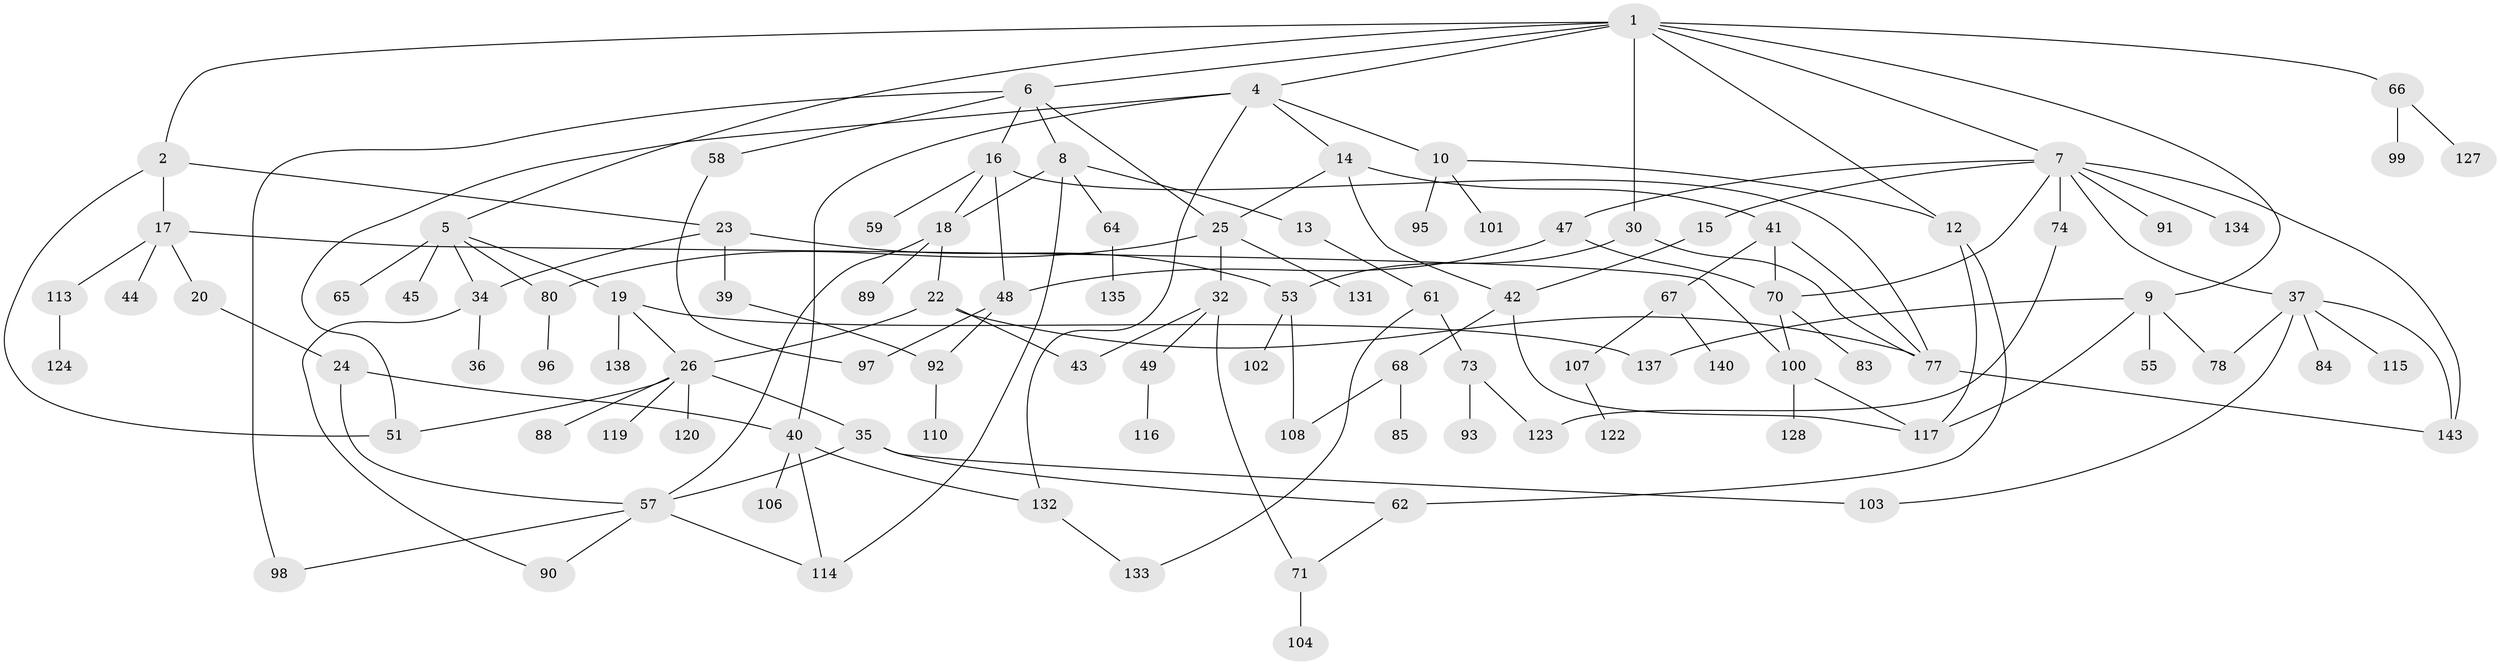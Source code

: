 // Generated by graph-tools (version 1.1) at 2025/23/03/03/25 07:23:30]
// undirected, 103 vertices, 143 edges
graph export_dot {
graph [start="1"]
  node [color=gray90,style=filled];
  1 [super="+3"];
  2 [super="+112"];
  4 [super="+63"];
  5 [super="+72"];
  6 [super="+109"];
  7 [super="+31"];
  8 [super="+27"];
  9 [super="+82"];
  10 [super="+11"];
  12 [super="+111"];
  13;
  14 [super="+125"];
  15;
  16 [super="+129"];
  17 [super="+21"];
  18 [super="+29"];
  19 [super="+86"];
  20;
  22 [super="+33"];
  23;
  24;
  25 [super="+50"];
  26 [super="+28"];
  30 [super="+52"];
  32;
  34 [super="+54"];
  35 [super="+56"];
  36;
  37 [super="+38"];
  39 [super="+76"];
  40 [super="+75"];
  41 [super="+46"];
  42 [super="+139"];
  43;
  44;
  45;
  47;
  48 [super="+87"];
  49;
  51;
  53 [super="+79"];
  55;
  57 [super="+60"];
  58 [super="+121"];
  59;
  61 [super="+69"];
  62 [super="+136"];
  64;
  65;
  66;
  67;
  68;
  70 [super="+81"];
  71 [super="+130"];
  73;
  74;
  77 [super="+141"];
  78 [super="+105"];
  80;
  83;
  84 [super="+94"];
  85;
  88;
  89;
  90;
  91;
  92;
  93;
  95;
  96;
  97;
  98 [super="+126"];
  99;
  100 [super="+142"];
  101;
  102;
  103;
  104;
  106;
  107;
  108;
  110;
  113;
  114 [super="+118"];
  115;
  116;
  117;
  119;
  120;
  122;
  123;
  124;
  127;
  128;
  131;
  132;
  133;
  134;
  135;
  137;
  138;
  140;
  143;
  1 -- 2;
  1 -- 4;
  1 -- 7;
  1 -- 9;
  1 -- 66;
  1 -- 5;
  1 -- 6;
  1 -- 30;
  1 -- 12;
  2 -- 17;
  2 -- 23;
  2 -- 51;
  4 -- 10;
  4 -- 14;
  4 -- 51;
  4 -- 132;
  4 -- 40;
  5 -- 19;
  5 -- 45;
  5 -- 65;
  5 -- 34;
  5 -- 80;
  6 -- 8;
  6 -- 16;
  6 -- 58;
  6 -- 25;
  6 -- 98;
  7 -- 15;
  7 -- 37;
  7 -- 74;
  7 -- 134;
  7 -- 91;
  7 -- 47;
  7 -- 143;
  7 -- 70;
  8 -- 13;
  8 -- 64;
  8 -- 114;
  8 -- 18;
  9 -- 55;
  9 -- 78;
  9 -- 137;
  9 -- 117;
  10 -- 101;
  10 -- 12;
  10 -- 95;
  12 -- 117;
  12 -- 62;
  13 -- 61;
  14 -- 25;
  14 -- 41;
  14 -- 42;
  15 -- 42;
  16 -- 18;
  16 -- 59;
  16 -- 48;
  16 -- 77;
  17 -- 20;
  17 -- 100;
  17 -- 113;
  17 -- 44;
  18 -- 22;
  18 -- 57;
  18 -- 89;
  19 -- 26;
  19 -- 138;
  19 -- 137;
  20 -- 24;
  22 -- 77;
  22 -- 43;
  22 -- 26;
  23 -- 34;
  23 -- 39;
  23 -- 53;
  24 -- 40;
  24 -- 57;
  25 -- 32;
  25 -- 80;
  25 -- 131;
  26 -- 88;
  26 -- 119;
  26 -- 120;
  26 -- 35;
  26 -- 51;
  30 -- 53 [weight=2];
  30 -- 77;
  32 -- 49;
  32 -- 71;
  32 -- 43;
  34 -- 36;
  34 -- 90;
  35 -- 57;
  35 -- 62;
  35 -- 103;
  37 -- 84;
  37 -- 103;
  37 -- 115;
  37 -- 143;
  37 -- 78;
  39 -- 92;
  40 -- 132;
  40 -- 106;
  40 -- 114;
  41 -- 67;
  41 -- 70;
  41 -- 77;
  42 -- 68;
  42 -- 117;
  47 -- 48;
  47 -- 70;
  48 -- 92;
  48 -- 97;
  49 -- 116;
  53 -- 102;
  53 -- 108;
  57 -- 98;
  57 -- 90;
  57 -- 114;
  58 -- 97;
  61 -- 73;
  61 -- 133;
  62 -- 71;
  64 -- 135;
  66 -- 99;
  66 -- 127;
  67 -- 107;
  67 -- 140;
  68 -- 85;
  68 -- 108;
  70 -- 83;
  70 -- 100;
  71 -- 104;
  73 -- 93;
  73 -- 123;
  74 -- 123;
  77 -- 143;
  80 -- 96;
  92 -- 110;
  100 -- 128;
  100 -- 117;
  107 -- 122;
  113 -- 124;
  132 -- 133;
}
